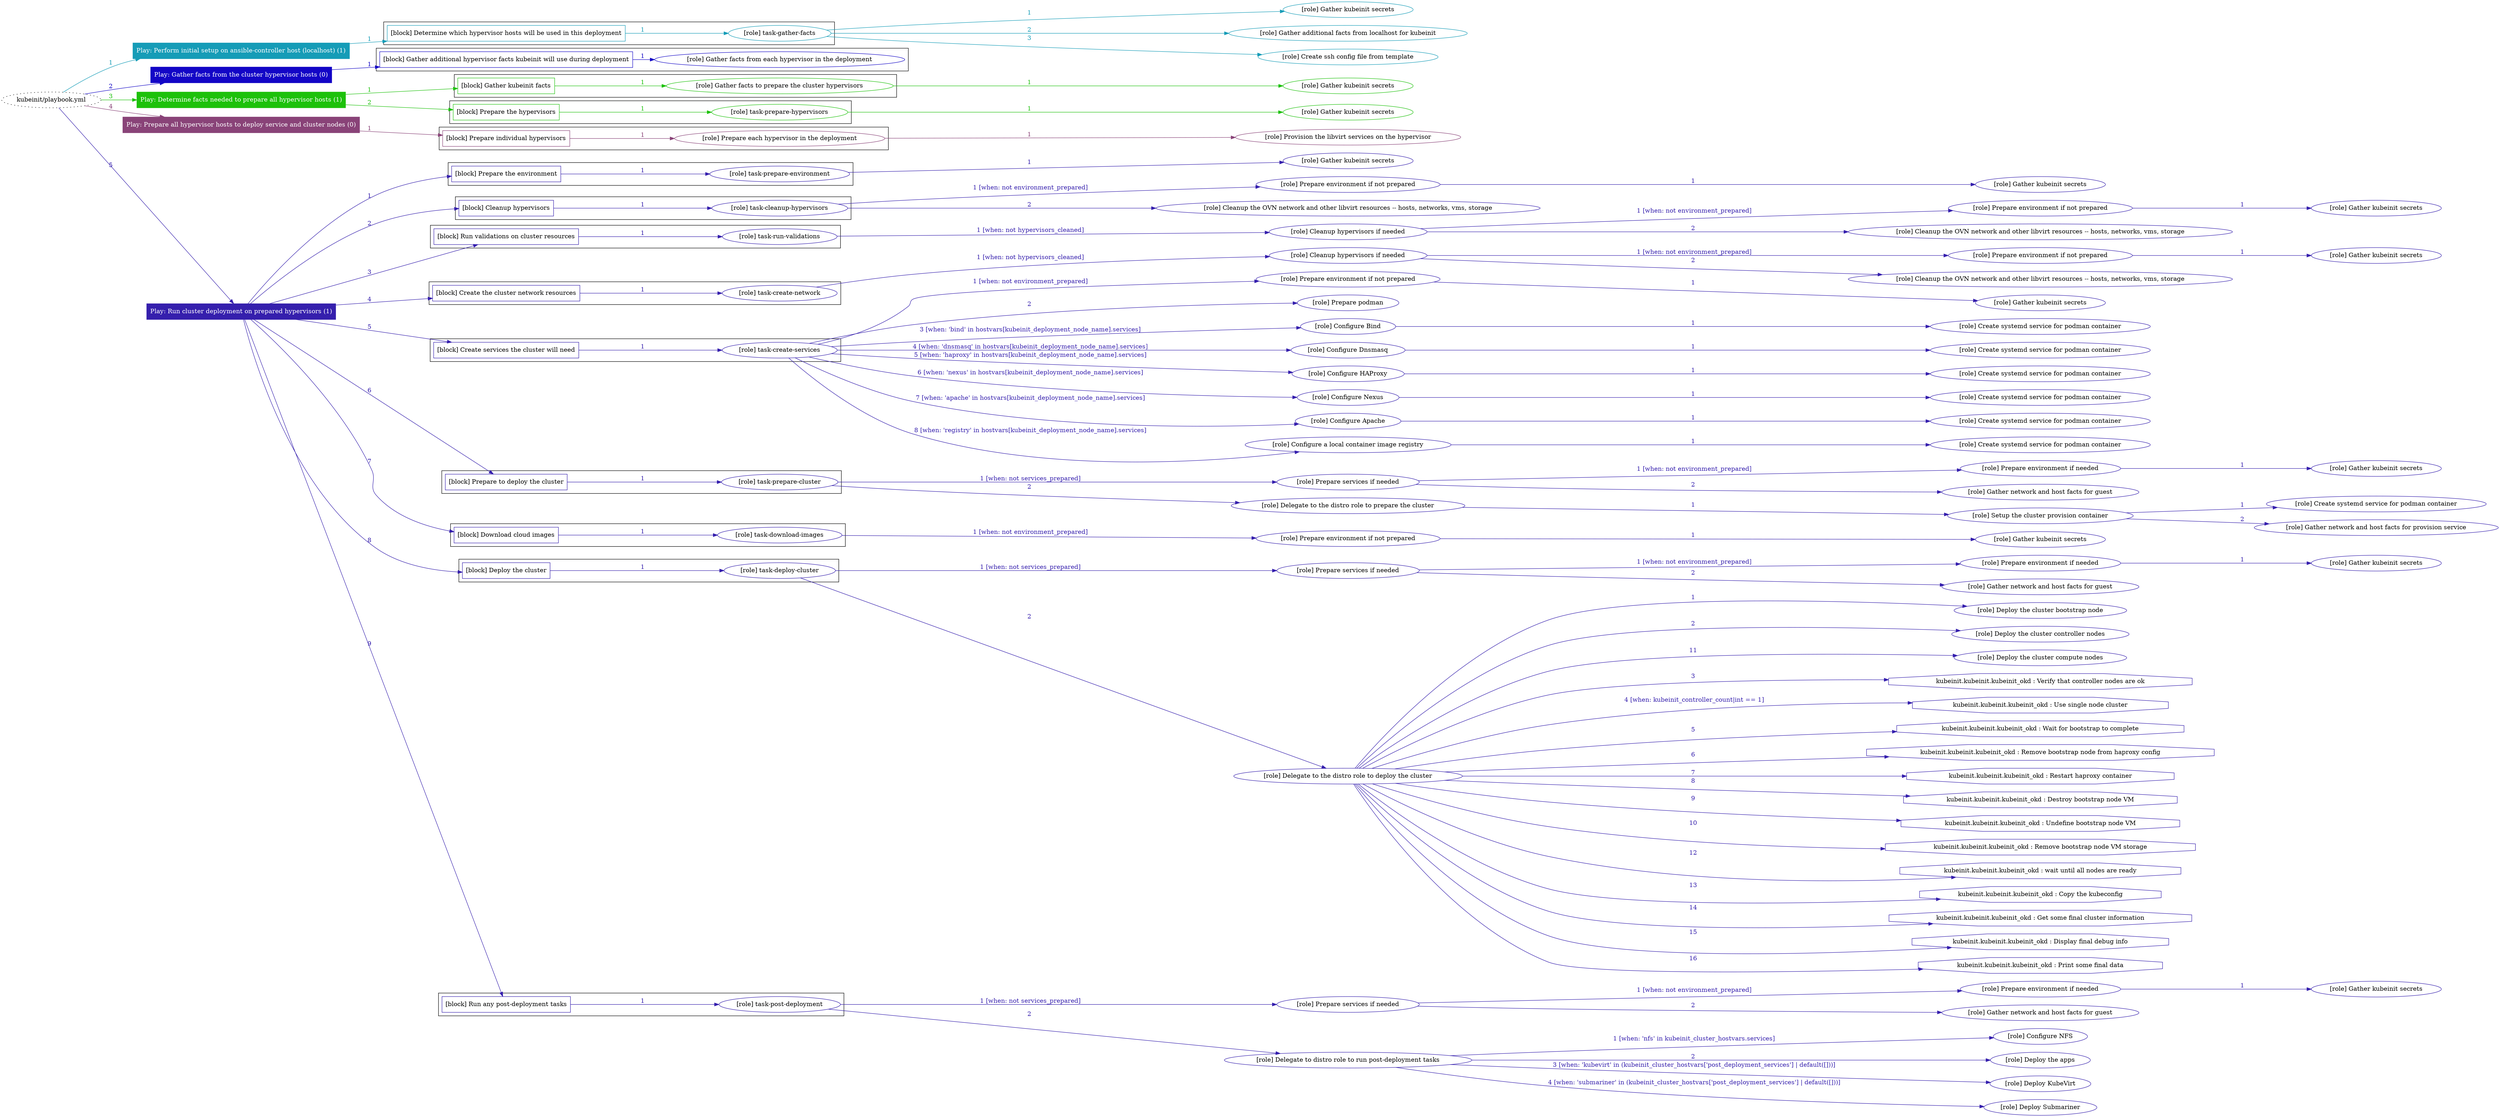 digraph {
	graph [concentrate=true ordering=in rankdir=LR ratio=fill]
	edge [esep=5 sep=10]
	"kubeinit/playbook.yml" [URL="/home/runner/work/kubeinit/kubeinit/kubeinit/playbook.yml" id=playbook_7df72436 style=dotted]
	play_0d231519 [label="Play: Perform initial setup on ansible-controller host (localhost) (1)" URL="/home/runner/work/kubeinit/kubeinit/kubeinit/playbook.yml" color="#159cb7" fontcolor="#ffffff" id=play_0d231519 shape=box style=filled tooltip=localhost]
	"kubeinit/playbook.yml" -> play_0d231519 [label="1 " color="#159cb7" fontcolor="#159cb7" id=edge_d8fae23d labeltooltip="1 " tooltip="1 "]
	subgraph "Gather kubeinit secrets" {
		role_d508147d [label="[role] Gather kubeinit secrets" URL="/home/runner/.ansible/collections/ansible_collections/kubeinit/kubeinit/roles/kubeinit_prepare/tasks/build_hypervisors_group.yml" color="#159cb7" id=role_d508147d tooltip="Gather kubeinit secrets"]
	}
	subgraph "Gather additional facts from localhost for kubeinit" {
		role_4ed3413e [label="[role] Gather additional facts from localhost for kubeinit" URL="/home/runner/.ansible/collections/ansible_collections/kubeinit/kubeinit/roles/kubeinit_prepare/tasks/build_hypervisors_group.yml" color="#159cb7" id=role_4ed3413e tooltip="Gather additional facts from localhost for kubeinit"]
	}
	subgraph "Create ssh config file from template" {
		role_01088234 [label="[role] Create ssh config file from template" URL="/home/runner/.ansible/collections/ansible_collections/kubeinit/kubeinit/roles/kubeinit_prepare/tasks/build_hypervisors_group.yml" color="#159cb7" id=role_01088234 tooltip="Create ssh config file from template"]
	}
	subgraph "task-gather-facts" {
		role_005829cd [label="[role] task-gather-facts" URL="/home/runner/work/kubeinit/kubeinit/kubeinit/playbook.yml" color="#159cb7" id=role_005829cd tooltip="task-gather-facts"]
		role_005829cd -> role_d508147d [label="1 " color="#159cb7" fontcolor="#159cb7" id=edge_226c78a6 labeltooltip="1 " tooltip="1 "]
		role_005829cd -> role_4ed3413e [label="2 " color="#159cb7" fontcolor="#159cb7" id=edge_a086afec labeltooltip="2 " tooltip="2 "]
		role_005829cd -> role_01088234 [label="3 " color="#159cb7" fontcolor="#159cb7" id=edge_d795c7fb labeltooltip="3 " tooltip="3 "]
	}
	subgraph "Play: Perform initial setup on ansible-controller host (localhost) (1)" {
		play_0d231519 -> block_014c3ecf [label=1 color="#159cb7" fontcolor="#159cb7" id=edge_ce576ef3 labeltooltip=1 tooltip=1]
		subgraph cluster_block_014c3ecf {
			block_014c3ecf [label="[block] Determine which hypervisor hosts will be used in this deployment" URL="/home/runner/work/kubeinit/kubeinit/kubeinit/playbook.yml" color="#159cb7" id=block_014c3ecf labeltooltip="Determine which hypervisor hosts will be used in this deployment" shape=box tooltip="Determine which hypervisor hosts will be used in this deployment"]
			block_014c3ecf -> role_005829cd [label="1 " color="#159cb7" fontcolor="#159cb7" id=edge_d5b37018 labeltooltip="1 " tooltip="1 "]
		}
	}
	play_771e9a9f [label="Play: Gather facts from the cluster hypervisor hosts (0)" URL="/home/runner/work/kubeinit/kubeinit/kubeinit/playbook.yml" color="#1306c6" fontcolor="#ffffff" id=play_771e9a9f shape=box style=filled tooltip="Play: Gather facts from the cluster hypervisor hosts (0)"]
	"kubeinit/playbook.yml" -> play_771e9a9f [label="2 " color="#1306c6" fontcolor="#1306c6" id=edge_fe8ec4d9 labeltooltip="2 " tooltip="2 "]
	subgraph "Gather facts from each hypervisor in the deployment" {
		role_ff920f89 [label="[role] Gather facts from each hypervisor in the deployment" URL="/home/runner/work/kubeinit/kubeinit/kubeinit/playbook.yml" color="#1306c6" id=role_ff920f89 tooltip="Gather facts from each hypervisor in the deployment"]
	}
	subgraph "Play: Gather facts from the cluster hypervisor hosts (0)" {
		play_771e9a9f -> block_d59f129c [label=1 color="#1306c6" fontcolor="#1306c6" id=edge_baafdd5b labeltooltip=1 tooltip=1]
		subgraph cluster_block_d59f129c {
			block_d59f129c [label="[block] Gather additional hypervisor facts kubeinit will use during deployment" URL="/home/runner/work/kubeinit/kubeinit/kubeinit/playbook.yml" color="#1306c6" id=block_d59f129c labeltooltip="Gather additional hypervisor facts kubeinit will use during deployment" shape=box tooltip="Gather additional hypervisor facts kubeinit will use during deployment"]
			block_d59f129c -> role_ff920f89 [label="1 " color="#1306c6" fontcolor="#1306c6" id=edge_01b11f75 labeltooltip="1 " tooltip="1 "]
		}
	}
	play_05ae83cf [label="Play: Determine facts needed to prepare all hypervisor hosts (1)" URL="/home/runner/work/kubeinit/kubeinit/kubeinit/playbook.yml" color="#1dc10b" fontcolor="#ffffff" id=play_05ae83cf shape=box style=filled tooltip=localhost]
	"kubeinit/playbook.yml" -> play_05ae83cf [label="3 " color="#1dc10b" fontcolor="#1dc10b" id=edge_a9eb3d17 labeltooltip="3 " tooltip="3 "]
	subgraph "Gather kubeinit secrets" {
		role_e394422c [label="[role] Gather kubeinit secrets" URL="/home/runner/.ansible/collections/ansible_collections/kubeinit/kubeinit/roles/kubeinit_prepare/tasks/gather_kubeinit_facts.yml" color="#1dc10b" id=role_e394422c tooltip="Gather kubeinit secrets"]
	}
	subgraph "Gather facts to prepare the cluster hypervisors" {
		role_89b7ad1a [label="[role] Gather facts to prepare the cluster hypervisors" URL="/home/runner/work/kubeinit/kubeinit/kubeinit/playbook.yml" color="#1dc10b" id=role_89b7ad1a tooltip="Gather facts to prepare the cluster hypervisors"]
		role_89b7ad1a -> role_e394422c [label="1 " color="#1dc10b" fontcolor="#1dc10b" id=edge_0dfea7b6 labeltooltip="1 " tooltip="1 "]
	}
	subgraph "Gather kubeinit secrets" {
		role_97ccb950 [label="[role] Gather kubeinit secrets" URL="/home/runner/.ansible/collections/ansible_collections/kubeinit/kubeinit/roles/kubeinit_prepare/tasks/gather_kubeinit_facts.yml" color="#1dc10b" id=role_97ccb950 tooltip="Gather kubeinit secrets"]
	}
	subgraph "task-prepare-hypervisors" {
		role_d3cbc29a [label="[role] task-prepare-hypervisors" URL="/home/runner/work/kubeinit/kubeinit/kubeinit/playbook.yml" color="#1dc10b" id=role_d3cbc29a tooltip="task-prepare-hypervisors"]
		role_d3cbc29a -> role_97ccb950 [label="1 " color="#1dc10b" fontcolor="#1dc10b" id=edge_1ea4ffee labeltooltip="1 " tooltip="1 "]
	}
	subgraph "Play: Determine facts needed to prepare all hypervisor hosts (1)" {
		play_05ae83cf -> block_d24de429 [label=1 color="#1dc10b" fontcolor="#1dc10b" id=edge_d65f6de9 labeltooltip=1 tooltip=1]
		subgraph cluster_block_d24de429 {
			block_d24de429 [label="[block] Gather kubeinit facts" URL="/home/runner/work/kubeinit/kubeinit/kubeinit/playbook.yml" color="#1dc10b" id=block_d24de429 labeltooltip="Gather kubeinit facts" shape=box tooltip="Gather kubeinit facts"]
			block_d24de429 -> role_89b7ad1a [label="1 " color="#1dc10b" fontcolor="#1dc10b" id=edge_f65ef3e9 labeltooltip="1 " tooltip="1 "]
		}
		play_05ae83cf -> block_a6fadf79 [label=2 color="#1dc10b" fontcolor="#1dc10b" id=edge_c920bf6f labeltooltip=2 tooltip=2]
		subgraph cluster_block_a6fadf79 {
			block_a6fadf79 [label="[block] Prepare the hypervisors" URL="/home/runner/work/kubeinit/kubeinit/kubeinit/playbook.yml" color="#1dc10b" id=block_a6fadf79 labeltooltip="Prepare the hypervisors" shape=box tooltip="Prepare the hypervisors"]
			block_a6fadf79 -> role_d3cbc29a [label="1 " color="#1dc10b" fontcolor="#1dc10b" id=edge_e48ecfc5 labeltooltip="1 " tooltip="1 "]
		}
	}
	play_d5f10714 [label="Play: Prepare all hypervisor hosts to deploy service and cluster nodes (0)" URL="/home/runner/work/kubeinit/kubeinit/kubeinit/playbook.yml" color="#894378" fontcolor="#ffffff" id=play_d5f10714 shape=box style=filled tooltip="Play: Prepare all hypervisor hosts to deploy service and cluster nodes (0)"]
	"kubeinit/playbook.yml" -> play_d5f10714 [label="4 " color="#894378" fontcolor="#894378" id=edge_8ecf1458 labeltooltip="4 " tooltip="4 "]
	subgraph "Provision the libvirt services on the hypervisor" {
		role_8d7f567c [label="[role] Provision the libvirt services on the hypervisor" URL="/home/runner/.ansible/collections/ansible_collections/kubeinit/kubeinit/roles/kubeinit_prepare/tasks/prepare_hypervisor.yml" color="#894378" id=role_8d7f567c tooltip="Provision the libvirt services on the hypervisor"]
	}
	subgraph "Prepare each hypervisor in the deployment" {
		role_a76e3a63 [label="[role] Prepare each hypervisor in the deployment" URL="/home/runner/work/kubeinit/kubeinit/kubeinit/playbook.yml" color="#894378" id=role_a76e3a63 tooltip="Prepare each hypervisor in the deployment"]
		role_a76e3a63 -> role_8d7f567c [label="1 " color="#894378" fontcolor="#894378" id=edge_cd8a7d7e labeltooltip="1 " tooltip="1 "]
	}
	subgraph "Play: Prepare all hypervisor hosts to deploy service and cluster nodes (0)" {
		play_d5f10714 -> block_3701638c [label=1 color="#894378" fontcolor="#894378" id=edge_8d90e93c labeltooltip=1 tooltip=1]
		subgraph cluster_block_3701638c {
			block_3701638c [label="[block] Prepare individual hypervisors" URL="/home/runner/work/kubeinit/kubeinit/kubeinit/playbook.yml" color="#894378" id=block_3701638c labeltooltip="Prepare individual hypervisors" shape=box tooltip="Prepare individual hypervisors"]
			block_3701638c -> role_a76e3a63 [label="1 " color="#894378" fontcolor="#894378" id=edge_e52124bc labeltooltip="1 " tooltip="1 "]
		}
	}
	play_edac404f [label="Play: Run cluster deployment on prepared hypervisors (1)" URL="/home/runner/work/kubeinit/kubeinit/kubeinit/playbook.yml" color="#351fad" fontcolor="#ffffff" id=play_edac404f shape=box style=filled tooltip=localhost]
	"kubeinit/playbook.yml" -> play_edac404f [label="5 " color="#351fad" fontcolor="#351fad" id=edge_30cc426d labeltooltip="5 " tooltip="5 "]
	subgraph "Gather kubeinit secrets" {
		role_7376c9e7 [label="[role] Gather kubeinit secrets" URL="/home/runner/.ansible/collections/ansible_collections/kubeinit/kubeinit/roles/kubeinit_prepare/tasks/gather_kubeinit_facts.yml" color="#351fad" id=role_7376c9e7 tooltip="Gather kubeinit secrets"]
	}
	subgraph "task-prepare-environment" {
		role_7e487afc [label="[role] task-prepare-environment" URL="/home/runner/work/kubeinit/kubeinit/kubeinit/playbook.yml" color="#351fad" id=role_7e487afc tooltip="task-prepare-environment"]
		role_7e487afc -> role_7376c9e7 [label="1 " color="#351fad" fontcolor="#351fad" id=edge_3ffd2860 labeltooltip="1 " tooltip="1 "]
	}
	subgraph "Gather kubeinit secrets" {
		role_a827b50d [label="[role] Gather kubeinit secrets" URL="/home/runner/.ansible/collections/ansible_collections/kubeinit/kubeinit/roles/kubeinit_prepare/tasks/gather_kubeinit_facts.yml" color="#351fad" id=role_a827b50d tooltip="Gather kubeinit secrets"]
	}
	subgraph "Prepare environment if not prepared" {
		role_9d15a495 [label="[role] Prepare environment if not prepared" URL="/home/runner/.ansible/collections/ansible_collections/kubeinit/kubeinit/roles/kubeinit_prepare/tasks/cleanup_hypervisors.yml" color="#351fad" id=role_9d15a495 tooltip="Prepare environment if not prepared"]
		role_9d15a495 -> role_a827b50d [label="1 " color="#351fad" fontcolor="#351fad" id=edge_69e1795c labeltooltip="1 " tooltip="1 "]
	}
	subgraph "Cleanup the OVN network and other libvirt resources -- hosts, networks, vms, storage" {
		role_a79a37c3 [label="[role] Cleanup the OVN network and other libvirt resources -- hosts, networks, vms, storage" URL="/home/runner/.ansible/collections/ansible_collections/kubeinit/kubeinit/roles/kubeinit_prepare/tasks/cleanup_hypervisors.yml" color="#351fad" id=role_a79a37c3 tooltip="Cleanup the OVN network and other libvirt resources -- hosts, networks, vms, storage"]
	}
	subgraph "task-cleanup-hypervisors" {
		role_e8f2d4e6 [label="[role] task-cleanup-hypervisors" URL="/home/runner/work/kubeinit/kubeinit/kubeinit/playbook.yml" color="#351fad" id=role_e8f2d4e6 tooltip="task-cleanup-hypervisors"]
		role_e8f2d4e6 -> role_9d15a495 [label="1 [when: not environment_prepared]" color="#351fad" fontcolor="#351fad" id=edge_76c02635 labeltooltip="1 [when: not environment_prepared]" tooltip="1 [when: not environment_prepared]"]
		role_e8f2d4e6 -> role_a79a37c3 [label="2 " color="#351fad" fontcolor="#351fad" id=edge_dbf9003b labeltooltip="2 " tooltip="2 "]
	}
	subgraph "Gather kubeinit secrets" {
		role_79a55f4a [label="[role] Gather kubeinit secrets" URL="/home/runner/.ansible/collections/ansible_collections/kubeinit/kubeinit/roles/kubeinit_prepare/tasks/gather_kubeinit_facts.yml" color="#351fad" id=role_79a55f4a tooltip="Gather kubeinit secrets"]
	}
	subgraph "Prepare environment if not prepared" {
		role_05fa2651 [label="[role] Prepare environment if not prepared" URL="/home/runner/.ansible/collections/ansible_collections/kubeinit/kubeinit/roles/kubeinit_prepare/tasks/cleanup_hypervisors.yml" color="#351fad" id=role_05fa2651 tooltip="Prepare environment if not prepared"]
		role_05fa2651 -> role_79a55f4a [label="1 " color="#351fad" fontcolor="#351fad" id=edge_50ef9e55 labeltooltip="1 " tooltip="1 "]
	}
	subgraph "Cleanup the OVN network and other libvirt resources -- hosts, networks, vms, storage" {
		role_e500102f [label="[role] Cleanup the OVN network and other libvirt resources -- hosts, networks, vms, storage" URL="/home/runner/.ansible/collections/ansible_collections/kubeinit/kubeinit/roles/kubeinit_prepare/tasks/cleanup_hypervisors.yml" color="#351fad" id=role_e500102f tooltip="Cleanup the OVN network and other libvirt resources -- hosts, networks, vms, storage"]
	}
	subgraph "Cleanup hypervisors if needed" {
		role_1436a006 [label="[role] Cleanup hypervisors if needed" URL="/home/runner/.ansible/collections/ansible_collections/kubeinit/kubeinit/roles/kubeinit_validations/tasks/main.yml" color="#351fad" id=role_1436a006 tooltip="Cleanup hypervisors if needed"]
		role_1436a006 -> role_05fa2651 [label="1 [when: not environment_prepared]" color="#351fad" fontcolor="#351fad" id=edge_b0920c81 labeltooltip="1 [when: not environment_prepared]" tooltip="1 [when: not environment_prepared]"]
		role_1436a006 -> role_e500102f [label="2 " color="#351fad" fontcolor="#351fad" id=edge_c631109e labeltooltip="2 " tooltip="2 "]
	}
	subgraph "task-run-validations" {
		role_5e6505e6 [label="[role] task-run-validations" URL="/home/runner/work/kubeinit/kubeinit/kubeinit/playbook.yml" color="#351fad" id=role_5e6505e6 tooltip="task-run-validations"]
		role_5e6505e6 -> role_1436a006 [label="1 [when: not hypervisors_cleaned]" color="#351fad" fontcolor="#351fad" id=edge_56007298 labeltooltip="1 [when: not hypervisors_cleaned]" tooltip="1 [when: not hypervisors_cleaned]"]
	}
	subgraph "Gather kubeinit secrets" {
		role_53184a51 [label="[role] Gather kubeinit secrets" URL="/home/runner/.ansible/collections/ansible_collections/kubeinit/kubeinit/roles/kubeinit_prepare/tasks/gather_kubeinit_facts.yml" color="#351fad" id=role_53184a51 tooltip="Gather kubeinit secrets"]
	}
	subgraph "Prepare environment if not prepared" {
		role_43277e4b [label="[role] Prepare environment if not prepared" URL="/home/runner/.ansible/collections/ansible_collections/kubeinit/kubeinit/roles/kubeinit_prepare/tasks/cleanup_hypervisors.yml" color="#351fad" id=role_43277e4b tooltip="Prepare environment if not prepared"]
		role_43277e4b -> role_53184a51 [label="1 " color="#351fad" fontcolor="#351fad" id=edge_6625d6b8 labeltooltip="1 " tooltip="1 "]
	}
	subgraph "Cleanup the OVN network and other libvirt resources -- hosts, networks, vms, storage" {
		role_395b1f21 [label="[role] Cleanup the OVN network and other libvirt resources -- hosts, networks, vms, storage" URL="/home/runner/.ansible/collections/ansible_collections/kubeinit/kubeinit/roles/kubeinit_prepare/tasks/cleanup_hypervisors.yml" color="#351fad" id=role_395b1f21 tooltip="Cleanup the OVN network and other libvirt resources -- hosts, networks, vms, storage"]
	}
	subgraph "Cleanup hypervisors if needed" {
		role_0fbc4ca5 [label="[role] Cleanup hypervisors if needed" URL="/home/runner/.ansible/collections/ansible_collections/kubeinit/kubeinit/roles/kubeinit_libvirt/tasks/create_network.yml" color="#351fad" id=role_0fbc4ca5 tooltip="Cleanup hypervisors if needed"]
		role_0fbc4ca5 -> role_43277e4b [label="1 [when: not environment_prepared]" color="#351fad" fontcolor="#351fad" id=edge_76f24a18 labeltooltip="1 [when: not environment_prepared]" tooltip="1 [when: not environment_prepared]"]
		role_0fbc4ca5 -> role_395b1f21 [label="2 " color="#351fad" fontcolor="#351fad" id=edge_c04eae2f labeltooltip="2 " tooltip="2 "]
	}
	subgraph "task-create-network" {
		role_8f902e93 [label="[role] task-create-network" URL="/home/runner/work/kubeinit/kubeinit/kubeinit/playbook.yml" color="#351fad" id=role_8f902e93 tooltip="task-create-network"]
		role_8f902e93 -> role_0fbc4ca5 [label="1 [when: not hypervisors_cleaned]" color="#351fad" fontcolor="#351fad" id=edge_54dbf61e labeltooltip="1 [when: not hypervisors_cleaned]" tooltip="1 [when: not hypervisors_cleaned]"]
	}
	subgraph "Gather kubeinit secrets" {
		role_72e94a6b [label="[role] Gather kubeinit secrets" URL="/home/runner/.ansible/collections/ansible_collections/kubeinit/kubeinit/roles/kubeinit_prepare/tasks/gather_kubeinit_facts.yml" color="#351fad" id=role_72e94a6b tooltip="Gather kubeinit secrets"]
	}
	subgraph "Prepare environment if not prepared" {
		role_dbd9b7cd [label="[role] Prepare environment if not prepared" URL="/home/runner/.ansible/collections/ansible_collections/kubeinit/kubeinit/roles/kubeinit_services/tasks/main.yml" color="#351fad" id=role_dbd9b7cd tooltip="Prepare environment if not prepared"]
		role_dbd9b7cd -> role_72e94a6b [label="1 " color="#351fad" fontcolor="#351fad" id=edge_aa948cae labeltooltip="1 " tooltip="1 "]
	}
	subgraph "Prepare podman" {
		role_7e2b9a6c [label="[role] Prepare podman" URL="/home/runner/.ansible/collections/ansible_collections/kubeinit/kubeinit/roles/kubeinit_services/tasks/00_create_service_pod.yml" color="#351fad" id=role_7e2b9a6c tooltip="Prepare podman"]
	}
	subgraph "Create systemd service for podman container" {
		role_8e37dcc0 [label="[role] Create systemd service for podman container" URL="/home/runner/.ansible/collections/ansible_collections/kubeinit/kubeinit/roles/kubeinit_bind/tasks/main.yml" color="#351fad" id=role_8e37dcc0 tooltip="Create systemd service for podman container"]
	}
	subgraph "Configure Bind" {
		role_61422fde [label="[role] Configure Bind" URL="/home/runner/.ansible/collections/ansible_collections/kubeinit/kubeinit/roles/kubeinit_services/tasks/start_services_containers.yml" color="#351fad" id=role_61422fde tooltip="Configure Bind"]
		role_61422fde -> role_8e37dcc0 [label="1 " color="#351fad" fontcolor="#351fad" id=edge_63b4bf91 labeltooltip="1 " tooltip="1 "]
	}
	subgraph "Create systemd service for podman container" {
		role_faad5a29 [label="[role] Create systemd service for podman container" URL="/home/runner/.ansible/collections/ansible_collections/kubeinit/kubeinit/roles/kubeinit_dnsmasq/tasks/main.yml" color="#351fad" id=role_faad5a29 tooltip="Create systemd service for podman container"]
	}
	subgraph "Configure Dnsmasq" {
		role_b8e7483f [label="[role] Configure Dnsmasq" URL="/home/runner/.ansible/collections/ansible_collections/kubeinit/kubeinit/roles/kubeinit_services/tasks/start_services_containers.yml" color="#351fad" id=role_b8e7483f tooltip="Configure Dnsmasq"]
		role_b8e7483f -> role_faad5a29 [label="1 " color="#351fad" fontcolor="#351fad" id=edge_95932bd4 labeltooltip="1 " tooltip="1 "]
	}
	subgraph "Create systemd service for podman container" {
		role_285aa7af [label="[role] Create systemd service for podman container" URL="/home/runner/.ansible/collections/ansible_collections/kubeinit/kubeinit/roles/kubeinit_haproxy/tasks/main.yml" color="#351fad" id=role_285aa7af tooltip="Create systemd service for podman container"]
	}
	subgraph "Configure HAProxy" {
		role_45ae6611 [label="[role] Configure HAProxy" URL="/home/runner/.ansible/collections/ansible_collections/kubeinit/kubeinit/roles/kubeinit_services/tasks/start_services_containers.yml" color="#351fad" id=role_45ae6611 tooltip="Configure HAProxy"]
		role_45ae6611 -> role_285aa7af [label="1 " color="#351fad" fontcolor="#351fad" id=edge_6422fe57 labeltooltip="1 " tooltip="1 "]
	}
	subgraph "Create systemd service for podman container" {
		role_ad12f8f1 [label="[role] Create systemd service for podman container" URL="/home/runner/.ansible/collections/ansible_collections/kubeinit/kubeinit/roles/kubeinit_nexus/tasks/main.yml" color="#351fad" id=role_ad12f8f1 tooltip="Create systemd service for podman container"]
	}
	subgraph "Configure Nexus" {
		role_c22c6802 [label="[role] Configure Nexus" URL="/home/runner/.ansible/collections/ansible_collections/kubeinit/kubeinit/roles/kubeinit_services/tasks/start_services_containers.yml" color="#351fad" id=role_c22c6802 tooltip="Configure Nexus"]
		role_c22c6802 -> role_ad12f8f1 [label="1 " color="#351fad" fontcolor="#351fad" id=edge_d05c7145 labeltooltip="1 " tooltip="1 "]
	}
	subgraph "Create systemd service for podman container" {
		role_cb5d3a36 [label="[role] Create systemd service for podman container" URL="/home/runner/.ansible/collections/ansible_collections/kubeinit/kubeinit/roles/kubeinit_apache/tasks/main.yml" color="#351fad" id=role_cb5d3a36 tooltip="Create systemd service for podman container"]
	}
	subgraph "Configure Apache" {
		role_f9cd2113 [label="[role] Configure Apache" URL="/home/runner/.ansible/collections/ansible_collections/kubeinit/kubeinit/roles/kubeinit_services/tasks/start_services_containers.yml" color="#351fad" id=role_f9cd2113 tooltip="Configure Apache"]
		role_f9cd2113 -> role_cb5d3a36 [label="1 " color="#351fad" fontcolor="#351fad" id=edge_2ce962cd labeltooltip="1 " tooltip="1 "]
	}
	subgraph "Create systemd service for podman container" {
		role_47e67d8a [label="[role] Create systemd service for podman container" URL="/home/runner/.ansible/collections/ansible_collections/kubeinit/kubeinit/roles/kubeinit_registry/tasks/main.yml" color="#351fad" id=role_47e67d8a tooltip="Create systemd service for podman container"]
	}
	subgraph "Configure a local container image registry" {
		role_58a69a6d [label="[role] Configure a local container image registry" URL="/home/runner/.ansible/collections/ansible_collections/kubeinit/kubeinit/roles/kubeinit_services/tasks/start_services_containers.yml" color="#351fad" id=role_58a69a6d tooltip="Configure a local container image registry"]
		role_58a69a6d -> role_47e67d8a [label="1 " color="#351fad" fontcolor="#351fad" id=edge_2ce4e41d labeltooltip="1 " tooltip="1 "]
	}
	subgraph "task-create-services" {
		role_71949d22 [label="[role] task-create-services" URL="/home/runner/work/kubeinit/kubeinit/kubeinit/playbook.yml" color="#351fad" id=role_71949d22 tooltip="task-create-services"]
		role_71949d22 -> role_dbd9b7cd [label="1 [when: not environment_prepared]" color="#351fad" fontcolor="#351fad" id=edge_4ca346ed labeltooltip="1 [when: not environment_prepared]" tooltip="1 [when: not environment_prepared]"]
		role_71949d22 -> role_7e2b9a6c [label="2 " color="#351fad" fontcolor="#351fad" id=edge_9ac0f5b4 labeltooltip="2 " tooltip="2 "]
		role_71949d22 -> role_61422fde [label="3 [when: 'bind' in hostvars[kubeinit_deployment_node_name].services]" color="#351fad" fontcolor="#351fad" id=edge_d60e57fd labeltooltip="3 [when: 'bind' in hostvars[kubeinit_deployment_node_name].services]" tooltip="3 [when: 'bind' in hostvars[kubeinit_deployment_node_name].services]"]
		role_71949d22 -> role_b8e7483f [label="4 [when: 'dnsmasq' in hostvars[kubeinit_deployment_node_name].services]" color="#351fad" fontcolor="#351fad" id=edge_06a6dfea labeltooltip="4 [when: 'dnsmasq' in hostvars[kubeinit_deployment_node_name].services]" tooltip="4 [when: 'dnsmasq' in hostvars[kubeinit_deployment_node_name].services]"]
		role_71949d22 -> role_45ae6611 [label="5 [when: 'haproxy' in hostvars[kubeinit_deployment_node_name].services]" color="#351fad" fontcolor="#351fad" id=edge_17f3c883 labeltooltip="5 [when: 'haproxy' in hostvars[kubeinit_deployment_node_name].services]" tooltip="5 [when: 'haproxy' in hostvars[kubeinit_deployment_node_name].services]"]
		role_71949d22 -> role_c22c6802 [label="6 [when: 'nexus' in hostvars[kubeinit_deployment_node_name].services]" color="#351fad" fontcolor="#351fad" id=edge_5a648fc2 labeltooltip="6 [when: 'nexus' in hostvars[kubeinit_deployment_node_name].services]" tooltip="6 [when: 'nexus' in hostvars[kubeinit_deployment_node_name].services]"]
		role_71949d22 -> role_f9cd2113 [label="7 [when: 'apache' in hostvars[kubeinit_deployment_node_name].services]" color="#351fad" fontcolor="#351fad" id=edge_8b34ab5c labeltooltip="7 [when: 'apache' in hostvars[kubeinit_deployment_node_name].services]" tooltip="7 [when: 'apache' in hostvars[kubeinit_deployment_node_name].services]"]
		role_71949d22 -> role_58a69a6d [label="8 [when: 'registry' in hostvars[kubeinit_deployment_node_name].services]" color="#351fad" fontcolor="#351fad" id=edge_e7545d5f labeltooltip="8 [when: 'registry' in hostvars[kubeinit_deployment_node_name].services]" tooltip="8 [when: 'registry' in hostvars[kubeinit_deployment_node_name].services]"]
	}
	subgraph "Gather kubeinit secrets" {
		role_9f723471 [label="[role] Gather kubeinit secrets" URL="/home/runner/.ansible/collections/ansible_collections/kubeinit/kubeinit/roles/kubeinit_prepare/tasks/gather_kubeinit_facts.yml" color="#351fad" id=role_9f723471 tooltip="Gather kubeinit secrets"]
	}
	subgraph "Prepare environment if needed" {
		role_6c241c8e [label="[role] Prepare environment if needed" URL="/home/runner/.ansible/collections/ansible_collections/kubeinit/kubeinit/roles/kubeinit_services/tasks/prepare_services.yml" color="#351fad" id=role_6c241c8e tooltip="Prepare environment if needed"]
		role_6c241c8e -> role_9f723471 [label="1 " color="#351fad" fontcolor="#351fad" id=edge_86c79e2d labeltooltip="1 " tooltip="1 "]
	}
	subgraph "Gather network and host facts for guest" {
		role_7564c4a5 [label="[role] Gather network and host facts for guest" URL="/home/runner/.ansible/collections/ansible_collections/kubeinit/kubeinit/roles/kubeinit_services/tasks/prepare_services.yml" color="#351fad" id=role_7564c4a5 tooltip="Gather network and host facts for guest"]
	}
	subgraph "Prepare services if needed" {
		role_6bf19b0e [label="[role] Prepare services if needed" URL="/home/runner/.ansible/collections/ansible_collections/kubeinit/kubeinit/roles/kubeinit_prepare/tasks/prepare_cluster.yml" color="#351fad" id=role_6bf19b0e tooltip="Prepare services if needed"]
		role_6bf19b0e -> role_6c241c8e [label="1 [when: not environment_prepared]" color="#351fad" fontcolor="#351fad" id=edge_c9873385 labeltooltip="1 [when: not environment_prepared]" tooltip="1 [when: not environment_prepared]"]
		role_6bf19b0e -> role_7564c4a5 [label="2 " color="#351fad" fontcolor="#351fad" id=edge_e425be42 labeltooltip="2 " tooltip="2 "]
	}
	subgraph "Create systemd service for podman container" {
		role_52d77636 [label="[role] Create systemd service for podman container" URL="/home/runner/.ansible/collections/ansible_collections/kubeinit/kubeinit/roles/kubeinit_services/tasks/create_provision_container.yml" color="#351fad" id=role_52d77636 tooltip="Create systemd service for podman container"]
	}
	subgraph "Gather network and host facts for provision service" {
		role_be71dd65 [label="[role] Gather network and host facts for provision service" URL="/home/runner/.ansible/collections/ansible_collections/kubeinit/kubeinit/roles/kubeinit_services/tasks/create_provision_container.yml" color="#351fad" id=role_be71dd65 tooltip="Gather network and host facts for provision service"]
	}
	subgraph "Setup the cluster provision container" {
		role_a44f453b [label="[role] Setup the cluster provision container" URL="/home/runner/.ansible/collections/ansible_collections/kubeinit/kubeinit/roles/kubeinit_okd/tasks/prepare_cluster.yml" color="#351fad" id=role_a44f453b tooltip="Setup the cluster provision container"]
		role_a44f453b -> role_52d77636 [label="1 " color="#351fad" fontcolor="#351fad" id=edge_472e5dca labeltooltip="1 " tooltip="1 "]
		role_a44f453b -> role_be71dd65 [label="2 " color="#351fad" fontcolor="#351fad" id=edge_5e4fa47d labeltooltip="2 " tooltip="2 "]
	}
	subgraph "Delegate to the distro role to prepare the cluster" {
		role_0b1e2c91 [label="[role] Delegate to the distro role to prepare the cluster" URL="/home/runner/.ansible/collections/ansible_collections/kubeinit/kubeinit/roles/kubeinit_prepare/tasks/prepare_cluster.yml" color="#351fad" id=role_0b1e2c91 tooltip="Delegate to the distro role to prepare the cluster"]
		role_0b1e2c91 -> role_a44f453b [label="1 " color="#351fad" fontcolor="#351fad" id=edge_a6d9d7b3 labeltooltip="1 " tooltip="1 "]
	}
	subgraph "task-prepare-cluster" {
		role_7c716958 [label="[role] task-prepare-cluster" URL="/home/runner/work/kubeinit/kubeinit/kubeinit/playbook.yml" color="#351fad" id=role_7c716958 tooltip="task-prepare-cluster"]
		role_7c716958 -> role_6bf19b0e [label="1 [when: not services_prepared]" color="#351fad" fontcolor="#351fad" id=edge_5f17ed79 labeltooltip="1 [when: not services_prepared]" tooltip="1 [when: not services_prepared]"]
		role_7c716958 -> role_0b1e2c91 [label="2 " color="#351fad" fontcolor="#351fad" id=edge_e34d764b labeltooltip="2 " tooltip="2 "]
	}
	subgraph "Gather kubeinit secrets" {
		role_e9760a24 [label="[role] Gather kubeinit secrets" URL="/home/runner/.ansible/collections/ansible_collections/kubeinit/kubeinit/roles/kubeinit_prepare/tasks/gather_kubeinit_facts.yml" color="#351fad" id=role_e9760a24 tooltip="Gather kubeinit secrets"]
	}
	subgraph "Prepare environment if not prepared" {
		role_d429abd0 [label="[role] Prepare environment if not prepared" URL="/home/runner/.ansible/collections/ansible_collections/kubeinit/kubeinit/roles/kubeinit_libvirt/tasks/download_cloud_images.yml" color="#351fad" id=role_d429abd0 tooltip="Prepare environment if not prepared"]
		role_d429abd0 -> role_e9760a24 [label="1 " color="#351fad" fontcolor="#351fad" id=edge_22fa8818 labeltooltip="1 " tooltip="1 "]
	}
	subgraph "task-download-images" {
		role_e9b589dd [label="[role] task-download-images" URL="/home/runner/work/kubeinit/kubeinit/kubeinit/playbook.yml" color="#351fad" id=role_e9b589dd tooltip="task-download-images"]
		role_e9b589dd -> role_d429abd0 [label="1 [when: not environment_prepared]" color="#351fad" fontcolor="#351fad" id=edge_3e717cfd labeltooltip="1 [when: not environment_prepared]" tooltip="1 [when: not environment_prepared]"]
	}
	subgraph "Gather kubeinit secrets" {
		role_adc4786a [label="[role] Gather kubeinit secrets" URL="/home/runner/.ansible/collections/ansible_collections/kubeinit/kubeinit/roles/kubeinit_prepare/tasks/gather_kubeinit_facts.yml" color="#351fad" id=role_adc4786a tooltip="Gather kubeinit secrets"]
	}
	subgraph "Prepare environment if needed" {
		role_40320fd2 [label="[role] Prepare environment if needed" URL="/home/runner/.ansible/collections/ansible_collections/kubeinit/kubeinit/roles/kubeinit_services/tasks/prepare_services.yml" color="#351fad" id=role_40320fd2 tooltip="Prepare environment if needed"]
		role_40320fd2 -> role_adc4786a [label="1 " color="#351fad" fontcolor="#351fad" id=edge_9b99979d labeltooltip="1 " tooltip="1 "]
	}
	subgraph "Gather network and host facts for guest" {
		role_228a6859 [label="[role] Gather network and host facts for guest" URL="/home/runner/.ansible/collections/ansible_collections/kubeinit/kubeinit/roles/kubeinit_services/tasks/prepare_services.yml" color="#351fad" id=role_228a6859 tooltip="Gather network and host facts for guest"]
	}
	subgraph "Prepare services if needed" {
		role_588bcbaa [label="[role] Prepare services if needed" URL="/home/runner/.ansible/collections/ansible_collections/kubeinit/kubeinit/roles/kubeinit_prepare/tasks/deploy_cluster.yml" color="#351fad" id=role_588bcbaa tooltip="Prepare services if needed"]
		role_588bcbaa -> role_40320fd2 [label="1 [when: not environment_prepared]" color="#351fad" fontcolor="#351fad" id=edge_f9473359 labeltooltip="1 [when: not environment_prepared]" tooltip="1 [when: not environment_prepared]"]
		role_588bcbaa -> role_228a6859 [label="2 " color="#351fad" fontcolor="#351fad" id=edge_af6ec42c labeltooltip="2 " tooltip="2 "]
	}
	subgraph "Deploy the cluster bootstrap node" {
		role_9c9f4572 [label="[role] Deploy the cluster bootstrap node" URL="/home/runner/.ansible/collections/ansible_collections/kubeinit/kubeinit/roles/kubeinit_okd/tasks/main.yml" color="#351fad" id=role_9c9f4572 tooltip="Deploy the cluster bootstrap node"]
	}
	subgraph "Deploy the cluster controller nodes" {
		role_2fc5743d [label="[role] Deploy the cluster controller nodes" URL="/home/runner/.ansible/collections/ansible_collections/kubeinit/kubeinit/roles/kubeinit_okd/tasks/main.yml" color="#351fad" id=role_2fc5743d tooltip="Deploy the cluster controller nodes"]
	}
	subgraph "Deploy the cluster compute nodes" {
		role_08e66ea2 [label="[role] Deploy the cluster compute nodes" URL="/home/runner/.ansible/collections/ansible_collections/kubeinit/kubeinit/roles/kubeinit_okd/tasks/main.yml" color="#351fad" id=role_08e66ea2 tooltip="Deploy the cluster compute nodes"]
	}
	subgraph "Delegate to the distro role to deploy the cluster" {
		role_0db6d7d0 [label="[role] Delegate to the distro role to deploy the cluster" URL="/home/runner/.ansible/collections/ansible_collections/kubeinit/kubeinit/roles/kubeinit_prepare/tasks/deploy_cluster.yml" color="#351fad" id=role_0db6d7d0 tooltip="Delegate to the distro role to deploy the cluster"]
		role_0db6d7d0 -> role_9c9f4572 [label="1 " color="#351fad" fontcolor="#351fad" id=edge_c61e3ba5 labeltooltip="1 " tooltip="1 "]
		role_0db6d7d0 -> role_2fc5743d [label="2 " color="#351fad" fontcolor="#351fad" id=edge_8163f76c labeltooltip="2 " tooltip="2 "]
		task_87e0a583 [label="kubeinit.kubeinit.kubeinit_okd : Verify that controller nodes are ok" URL="/home/runner/.ansible/collections/ansible_collections/kubeinit/kubeinit/roles/kubeinit_okd/tasks/main.yml" color="#351fad" id=task_87e0a583 shape=octagon tooltip="kubeinit.kubeinit.kubeinit_okd : Verify that controller nodes are ok"]
		role_0db6d7d0 -> task_87e0a583 [label="3 " color="#351fad" fontcolor="#351fad" id=edge_180b9111 labeltooltip="3 " tooltip="3 "]
		task_9dd74960 [label="kubeinit.kubeinit.kubeinit_okd : Use single node cluster" URL="/home/runner/.ansible/collections/ansible_collections/kubeinit/kubeinit/roles/kubeinit_okd/tasks/main.yml" color="#351fad" id=task_9dd74960 shape=octagon tooltip="kubeinit.kubeinit.kubeinit_okd : Use single node cluster"]
		role_0db6d7d0 -> task_9dd74960 [label="4 [when: kubeinit_controller_count|int == 1]" color="#351fad" fontcolor="#351fad" id=edge_4b2afe0f labeltooltip="4 [when: kubeinit_controller_count|int == 1]" tooltip="4 [when: kubeinit_controller_count|int == 1]"]
		task_b0f79394 [label="kubeinit.kubeinit.kubeinit_okd : Wait for bootstrap to complete" URL="/home/runner/.ansible/collections/ansible_collections/kubeinit/kubeinit/roles/kubeinit_okd/tasks/main.yml" color="#351fad" id=task_b0f79394 shape=octagon tooltip="kubeinit.kubeinit.kubeinit_okd : Wait for bootstrap to complete"]
		role_0db6d7d0 -> task_b0f79394 [label="5 " color="#351fad" fontcolor="#351fad" id=edge_174e0114 labeltooltip="5 " tooltip="5 "]
		task_40d1254a [label="kubeinit.kubeinit.kubeinit_okd : Remove bootstrap node from haproxy config" URL="/home/runner/.ansible/collections/ansible_collections/kubeinit/kubeinit/roles/kubeinit_okd/tasks/main.yml" color="#351fad" id=task_40d1254a shape=octagon tooltip="kubeinit.kubeinit.kubeinit_okd : Remove bootstrap node from haproxy config"]
		role_0db6d7d0 -> task_40d1254a [label="6 " color="#351fad" fontcolor="#351fad" id=edge_2d03059a labeltooltip="6 " tooltip="6 "]
		task_b05f2fdd [label="kubeinit.kubeinit.kubeinit_okd : Restart haproxy container" URL="/home/runner/.ansible/collections/ansible_collections/kubeinit/kubeinit/roles/kubeinit_okd/tasks/main.yml" color="#351fad" id=task_b05f2fdd shape=octagon tooltip="kubeinit.kubeinit.kubeinit_okd : Restart haproxy container"]
		role_0db6d7d0 -> task_b05f2fdd [label="7 " color="#351fad" fontcolor="#351fad" id=edge_96ef11de labeltooltip="7 " tooltip="7 "]
		task_90374d42 [label="kubeinit.kubeinit.kubeinit_okd : Destroy bootstrap node VM" URL="/home/runner/.ansible/collections/ansible_collections/kubeinit/kubeinit/roles/kubeinit_okd/tasks/main.yml" color="#351fad" id=task_90374d42 shape=octagon tooltip="kubeinit.kubeinit.kubeinit_okd : Destroy bootstrap node VM"]
		role_0db6d7d0 -> task_90374d42 [label="8 " color="#351fad" fontcolor="#351fad" id=edge_05a20570 labeltooltip="8 " tooltip="8 "]
		task_5f90033e [label="kubeinit.kubeinit.kubeinit_okd : Undefine bootstrap node VM" URL="/home/runner/.ansible/collections/ansible_collections/kubeinit/kubeinit/roles/kubeinit_okd/tasks/main.yml" color="#351fad" id=task_5f90033e shape=octagon tooltip="kubeinit.kubeinit.kubeinit_okd : Undefine bootstrap node VM"]
		role_0db6d7d0 -> task_5f90033e [label="9 " color="#351fad" fontcolor="#351fad" id=edge_bf634a07 labeltooltip="9 " tooltip="9 "]
		task_5146f920 [label="kubeinit.kubeinit.kubeinit_okd : Remove bootstrap node VM storage" URL="/home/runner/.ansible/collections/ansible_collections/kubeinit/kubeinit/roles/kubeinit_okd/tasks/main.yml" color="#351fad" id=task_5146f920 shape=octagon tooltip="kubeinit.kubeinit.kubeinit_okd : Remove bootstrap node VM storage"]
		role_0db6d7d0 -> task_5146f920 [label="10 " color="#351fad" fontcolor="#351fad" id=edge_81389862 labeltooltip="10 " tooltip="10 "]
		role_0db6d7d0 -> role_08e66ea2 [label="11 " color="#351fad" fontcolor="#351fad" id=edge_fa885aad labeltooltip="11 " tooltip="11 "]
		task_b0082534 [label="kubeinit.kubeinit.kubeinit_okd : wait until all nodes are ready" URL="/home/runner/.ansible/collections/ansible_collections/kubeinit/kubeinit/roles/kubeinit_okd/tasks/main.yml" color="#351fad" id=task_b0082534 shape=octagon tooltip="kubeinit.kubeinit.kubeinit_okd : wait until all nodes are ready"]
		role_0db6d7d0 -> task_b0082534 [label="12 " color="#351fad" fontcolor="#351fad" id=edge_2f49f36f labeltooltip="12 " tooltip="12 "]
		task_7fe25e01 [label="kubeinit.kubeinit.kubeinit_okd : Copy the kubeconfig" URL="/home/runner/.ansible/collections/ansible_collections/kubeinit/kubeinit/roles/kubeinit_okd/tasks/main.yml" color="#351fad" id=task_7fe25e01 shape=octagon tooltip="kubeinit.kubeinit.kubeinit_okd : Copy the kubeconfig"]
		role_0db6d7d0 -> task_7fe25e01 [label="13 " color="#351fad" fontcolor="#351fad" id=edge_f882db0e labeltooltip="13 " tooltip="13 "]
		task_ce83079f [label="kubeinit.kubeinit.kubeinit_okd : Get some final cluster information" URL="/home/runner/.ansible/collections/ansible_collections/kubeinit/kubeinit/roles/kubeinit_okd/tasks/main.yml" color="#351fad" id=task_ce83079f shape=octagon tooltip="kubeinit.kubeinit.kubeinit_okd : Get some final cluster information"]
		role_0db6d7d0 -> task_ce83079f [label="14 " color="#351fad" fontcolor="#351fad" id=edge_e7dde763 labeltooltip="14 " tooltip="14 "]
		task_baf5133f [label="kubeinit.kubeinit.kubeinit_okd : Display final debug info" URL="/home/runner/.ansible/collections/ansible_collections/kubeinit/kubeinit/roles/kubeinit_okd/tasks/main.yml" color="#351fad" id=task_baf5133f shape=octagon tooltip="kubeinit.kubeinit.kubeinit_okd : Display final debug info"]
		role_0db6d7d0 -> task_baf5133f [label="15 " color="#351fad" fontcolor="#351fad" id=edge_cdcf217b labeltooltip="15 " tooltip="15 "]
		task_8dd36387 [label="kubeinit.kubeinit.kubeinit_okd : Print some final data" URL="/home/runner/.ansible/collections/ansible_collections/kubeinit/kubeinit/roles/kubeinit_okd/tasks/main.yml" color="#351fad" id=task_8dd36387 shape=octagon tooltip="kubeinit.kubeinit.kubeinit_okd : Print some final data"]
		role_0db6d7d0 -> task_8dd36387 [label="16 " color="#351fad" fontcolor="#351fad" id=edge_d75c8f74 labeltooltip="16 " tooltip="16 "]
	}
	subgraph "task-deploy-cluster" {
		role_e11ecae9 [label="[role] task-deploy-cluster" URL="/home/runner/work/kubeinit/kubeinit/kubeinit/playbook.yml" color="#351fad" id=role_e11ecae9 tooltip="task-deploy-cluster"]
		role_e11ecae9 -> role_588bcbaa [label="1 [when: not services_prepared]" color="#351fad" fontcolor="#351fad" id=edge_770bce82 labeltooltip="1 [when: not services_prepared]" tooltip="1 [when: not services_prepared]"]
		role_e11ecae9 -> role_0db6d7d0 [label="2 " color="#351fad" fontcolor="#351fad" id=edge_43f14895 labeltooltip="2 " tooltip="2 "]
	}
	subgraph "Gather kubeinit secrets" {
		role_24e8e7cd [label="[role] Gather kubeinit secrets" URL="/home/runner/.ansible/collections/ansible_collections/kubeinit/kubeinit/roles/kubeinit_prepare/tasks/gather_kubeinit_facts.yml" color="#351fad" id=role_24e8e7cd tooltip="Gather kubeinit secrets"]
	}
	subgraph "Prepare environment if needed" {
		role_3120c771 [label="[role] Prepare environment if needed" URL="/home/runner/.ansible/collections/ansible_collections/kubeinit/kubeinit/roles/kubeinit_services/tasks/prepare_services.yml" color="#351fad" id=role_3120c771 tooltip="Prepare environment if needed"]
		role_3120c771 -> role_24e8e7cd [label="1 " color="#351fad" fontcolor="#351fad" id=edge_3018a82e labeltooltip="1 " tooltip="1 "]
	}
	subgraph "Gather network and host facts for guest" {
		role_2625d54e [label="[role] Gather network and host facts for guest" URL="/home/runner/.ansible/collections/ansible_collections/kubeinit/kubeinit/roles/kubeinit_services/tasks/prepare_services.yml" color="#351fad" id=role_2625d54e tooltip="Gather network and host facts for guest"]
	}
	subgraph "Prepare services if needed" {
		role_3c182658 [label="[role] Prepare services if needed" URL="/home/runner/.ansible/collections/ansible_collections/kubeinit/kubeinit/roles/kubeinit_prepare/tasks/post_deployment.yml" color="#351fad" id=role_3c182658 tooltip="Prepare services if needed"]
		role_3c182658 -> role_3120c771 [label="1 [when: not environment_prepared]" color="#351fad" fontcolor="#351fad" id=edge_2f65ce28 labeltooltip="1 [when: not environment_prepared]" tooltip="1 [when: not environment_prepared]"]
		role_3c182658 -> role_2625d54e [label="2 " color="#351fad" fontcolor="#351fad" id=edge_490ea812 labeltooltip="2 " tooltip="2 "]
	}
	subgraph "Configure NFS" {
		role_5393ade2 [label="[role] Configure NFS" URL="/home/runner/.ansible/collections/ansible_collections/kubeinit/kubeinit/roles/kubeinit_okd/tasks/post_deployment_tasks.yml" color="#351fad" id=role_5393ade2 tooltip="Configure NFS"]
	}
	subgraph "Deploy the apps" {
		role_38f4113d [label="[role] Deploy the apps" URL="/home/runner/.ansible/collections/ansible_collections/kubeinit/kubeinit/roles/kubeinit_okd/tasks/post_deployment_tasks.yml" color="#351fad" id=role_38f4113d tooltip="Deploy the apps"]
	}
	subgraph "Deploy KubeVirt" {
		role_367a4583 [label="[role] Deploy KubeVirt" URL="/home/runner/.ansible/collections/ansible_collections/kubeinit/kubeinit/roles/kubeinit_okd/tasks/post_deployment_tasks.yml" color="#351fad" id=role_367a4583 tooltip="Deploy KubeVirt"]
	}
	subgraph "Deploy Submariner" {
		role_4ac5fb5d [label="[role] Deploy Submariner" URL="/home/runner/.ansible/collections/ansible_collections/kubeinit/kubeinit/roles/kubeinit_okd/tasks/post_deployment_tasks.yml" color="#351fad" id=role_4ac5fb5d tooltip="Deploy Submariner"]
	}
	subgraph "Delegate to distro role to run post-deployment tasks" {
		role_efd168c8 [label="[role] Delegate to distro role to run post-deployment tasks" URL="/home/runner/.ansible/collections/ansible_collections/kubeinit/kubeinit/roles/kubeinit_prepare/tasks/post_deployment.yml" color="#351fad" id=role_efd168c8 tooltip="Delegate to distro role to run post-deployment tasks"]
		role_efd168c8 -> role_5393ade2 [label="1 [when: 'nfs' in kubeinit_cluster_hostvars.services]" color="#351fad" fontcolor="#351fad" id=edge_90792621 labeltooltip="1 [when: 'nfs' in kubeinit_cluster_hostvars.services]" tooltip="1 [when: 'nfs' in kubeinit_cluster_hostvars.services]"]
		role_efd168c8 -> role_38f4113d [label="2 " color="#351fad" fontcolor="#351fad" id=edge_b0d369e6 labeltooltip="2 " tooltip="2 "]
		role_efd168c8 -> role_367a4583 [label="3 [when: 'kubevirt' in (kubeinit_cluster_hostvars['post_deployment_services'] | default([]))]" color="#351fad" fontcolor="#351fad" id=edge_6e2620c9 labeltooltip="3 [when: 'kubevirt' in (kubeinit_cluster_hostvars['post_deployment_services'] | default([]))]" tooltip="3 [when: 'kubevirt' in (kubeinit_cluster_hostvars['post_deployment_services'] | default([]))]"]
		role_efd168c8 -> role_4ac5fb5d [label="4 [when: 'submariner' in (kubeinit_cluster_hostvars['post_deployment_services'] | default([]))]" color="#351fad" fontcolor="#351fad" id=edge_5f2a3f66 labeltooltip="4 [when: 'submariner' in (kubeinit_cluster_hostvars['post_deployment_services'] | default([]))]" tooltip="4 [when: 'submariner' in (kubeinit_cluster_hostvars['post_deployment_services'] | default([]))]"]
	}
	subgraph "task-post-deployment" {
		role_f3f2e6e4 [label="[role] task-post-deployment" URL="/home/runner/work/kubeinit/kubeinit/kubeinit/playbook.yml" color="#351fad" id=role_f3f2e6e4 tooltip="task-post-deployment"]
		role_f3f2e6e4 -> role_3c182658 [label="1 [when: not services_prepared]" color="#351fad" fontcolor="#351fad" id=edge_3c192e61 labeltooltip="1 [when: not services_prepared]" tooltip="1 [when: not services_prepared]"]
		role_f3f2e6e4 -> role_efd168c8 [label="2 " color="#351fad" fontcolor="#351fad" id=edge_3c86e93e labeltooltip="2 " tooltip="2 "]
	}
	subgraph "Play: Run cluster deployment on prepared hypervisors (1)" {
		play_edac404f -> block_ff47168e [label=1 color="#351fad" fontcolor="#351fad" id=edge_b0b5b619 labeltooltip=1 tooltip=1]
		subgraph cluster_block_ff47168e {
			block_ff47168e [label="[block] Prepare the environment" URL="/home/runner/work/kubeinit/kubeinit/kubeinit/playbook.yml" color="#351fad" id=block_ff47168e labeltooltip="Prepare the environment" shape=box tooltip="Prepare the environment"]
			block_ff47168e -> role_7e487afc [label="1 " color="#351fad" fontcolor="#351fad" id=edge_cdf53b3a labeltooltip="1 " tooltip="1 "]
		}
		play_edac404f -> block_6f6a3c9a [label=2 color="#351fad" fontcolor="#351fad" id=edge_b55704a8 labeltooltip=2 tooltip=2]
		subgraph cluster_block_6f6a3c9a {
			block_6f6a3c9a [label="[block] Cleanup hypervisors" URL="/home/runner/work/kubeinit/kubeinit/kubeinit/playbook.yml" color="#351fad" id=block_6f6a3c9a labeltooltip="Cleanup hypervisors" shape=box tooltip="Cleanup hypervisors"]
			block_6f6a3c9a -> role_e8f2d4e6 [label="1 " color="#351fad" fontcolor="#351fad" id=edge_196ea255 labeltooltip="1 " tooltip="1 "]
		}
		play_edac404f -> block_9217743a [label=3 color="#351fad" fontcolor="#351fad" id=edge_f088b487 labeltooltip=3 tooltip=3]
		subgraph cluster_block_9217743a {
			block_9217743a [label="[block] Run validations on cluster resources" URL="/home/runner/work/kubeinit/kubeinit/kubeinit/playbook.yml" color="#351fad" id=block_9217743a labeltooltip="Run validations on cluster resources" shape=box tooltip="Run validations on cluster resources"]
			block_9217743a -> role_5e6505e6 [label="1 " color="#351fad" fontcolor="#351fad" id=edge_e7dbd641 labeltooltip="1 " tooltip="1 "]
		}
		play_edac404f -> block_eb266b6f [label=4 color="#351fad" fontcolor="#351fad" id=edge_d268f0f0 labeltooltip=4 tooltip=4]
		subgraph cluster_block_eb266b6f {
			block_eb266b6f [label="[block] Create the cluster network resources" URL="/home/runner/work/kubeinit/kubeinit/kubeinit/playbook.yml" color="#351fad" id=block_eb266b6f labeltooltip="Create the cluster network resources" shape=box tooltip="Create the cluster network resources"]
			block_eb266b6f -> role_8f902e93 [label="1 " color="#351fad" fontcolor="#351fad" id=edge_b978a1a2 labeltooltip="1 " tooltip="1 "]
		}
		play_edac404f -> block_68d93b8c [label=5 color="#351fad" fontcolor="#351fad" id=edge_8d3b5ae8 labeltooltip=5 tooltip=5]
		subgraph cluster_block_68d93b8c {
			block_68d93b8c [label="[block] Create services the cluster will need" URL="/home/runner/work/kubeinit/kubeinit/kubeinit/playbook.yml" color="#351fad" id=block_68d93b8c labeltooltip="Create services the cluster will need" shape=box tooltip="Create services the cluster will need"]
			block_68d93b8c -> role_71949d22 [label="1 " color="#351fad" fontcolor="#351fad" id=edge_8a9bcf55 labeltooltip="1 " tooltip="1 "]
		}
		play_edac404f -> block_6916b520 [label=6 color="#351fad" fontcolor="#351fad" id=edge_7b2a3d83 labeltooltip=6 tooltip=6]
		subgraph cluster_block_6916b520 {
			block_6916b520 [label="[block] Prepare to deploy the cluster" URL="/home/runner/work/kubeinit/kubeinit/kubeinit/playbook.yml" color="#351fad" id=block_6916b520 labeltooltip="Prepare to deploy the cluster" shape=box tooltip="Prepare to deploy the cluster"]
			block_6916b520 -> role_7c716958 [label="1 " color="#351fad" fontcolor="#351fad" id=edge_7199443f labeltooltip="1 " tooltip="1 "]
		}
		play_edac404f -> block_432790e2 [label=7 color="#351fad" fontcolor="#351fad" id=edge_39ad0bce labeltooltip=7 tooltip=7]
		subgraph cluster_block_432790e2 {
			block_432790e2 [label="[block] Download cloud images" URL="/home/runner/work/kubeinit/kubeinit/kubeinit/playbook.yml" color="#351fad" id=block_432790e2 labeltooltip="Download cloud images" shape=box tooltip="Download cloud images"]
			block_432790e2 -> role_e9b589dd [label="1 " color="#351fad" fontcolor="#351fad" id=edge_0a0a0320 labeltooltip="1 " tooltip="1 "]
		}
		play_edac404f -> block_f8e4342f [label=8 color="#351fad" fontcolor="#351fad" id=edge_8520515e labeltooltip=8 tooltip=8]
		subgraph cluster_block_f8e4342f {
			block_f8e4342f [label="[block] Deploy the cluster" URL="/home/runner/work/kubeinit/kubeinit/kubeinit/playbook.yml" color="#351fad" id=block_f8e4342f labeltooltip="Deploy the cluster" shape=box tooltip="Deploy the cluster"]
			block_f8e4342f -> role_e11ecae9 [label="1 " color="#351fad" fontcolor="#351fad" id=edge_e34bc130 labeltooltip="1 " tooltip="1 "]
		}
		play_edac404f -> block_f465010f [label=9 color="#351fad" fontcolor="#351fad" id=edge_5fc9faae labeltooltip=9 tooltip=9]
		subgraph cluster_block_f465010f {
			block_f465010f [label="[block] Run any post-deployment tasks" URL="/home/runner/work/kubeinit/kubeinit/kubeinit/playbook.yml" color="#351fad" id=block_f465010f labeltooltip="Run any post-deployment tasks" shape=box tooltip="Run any post-deployment tasks"]
			block_f465010f -> role_f3f2e6e4 [label="1 " color="#351fad" fontcolor="#351fad" id=edge_8bef445f labeltooltip="1 " tooltip="1 "]
		}
	}
}
